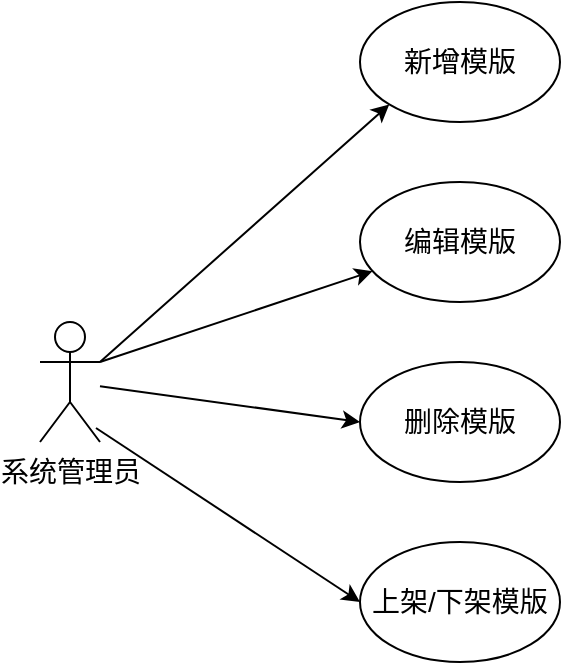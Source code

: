 <mxfile version="24.0.7" type="github">
  <diagram name="第 1 页" id="zQ3N-RfsQXxtyMJgw5pa">
    <mxGraphModel dx="2074" dy="1146" grid="1" gridSize="10" guides="1" tooltips="1" connect="1" arrows="1" fold="1" page="1" pageScale="1" pageWidth="827" pageHeight="1169" math="0" shadow="0">
      <root>
        <mxCell id="0" />
        <mxCell id="1" parent="0" />
        <mxCell id="fbW0gLVg6tUTPNa1Lv4N-1" value="系统管理员" style="shape=umlActor;verticalLabelPosition=bottom;verticalAlign=top;html=1;fontSize=14;" parent="1" vertex="1">
          <mxGeometry x="270" y="780" width="30" height="60" as="geometry" />
        </mxCell>
        <mxCell id="fbW0gLVg6tUTPNa1Lv4N-2" value="新增模版" style="ellipse;whiteSpace=wrap;html=1;fontSize=14;" parent="1" vertex="1">
          <mxGeometry x="430" y="620" width="100" height="60" as="geometry" />
        </mxCell>
        <mxCell id="fbW0gLVg6tUTPNa1Lv4N-3" value="编辑模版" style="ellipse;whiteSpace=wrap;html=1;fontSize=14;" parent="1" vertex="1">
          <mxGeometry x="430" y="710" width="100" height="60" as="geometry" />
        </mxCell>
        <mxCell id="fbW0gLVg6tUTPNa1Lv4N-4" value="删除模版" style="ellipse;whiteSpace=wrap;html=1;fontSize=14;" parent="1" vertex="1">
          <mxGeometry x="430" y="800" width="100" height="60" as="geometry" />
        </mxCell>
        <mxCell id="fbW0gLVg6tUTPNa1Lv4N-5" value="上架/下架模版" style="ellipse;whiteSpace=wrap;html=1;fontSize=14;" parent="1" vertex="1">
          <mxGeometry x="430" y="890" width="100" height="60" as="geometry" />
        </mxCell>
        <mxCell id="fbW0gLVg6tUTPNa1Lv4N-6" value="" style="endArrow=classic;html=1;rounded=0;exitX=1;exitY=0.333;exitDx=0;exitDy=0;exitPerimeter=0;entryX=0;entryY=1;entryDx=0;entryDy=0;fontSize=14;" parent="1" source="fbW0gLVg6tUTPNa1Lv4N-1" target="fbW0gLVg6tUTPNa1Lv4N-2" edge="1">
          <mxGeometry width="50" height="50" relative="1" as="geometry">
            <mxPoint x="510" y="890" as="sourcePoint" />
            <mxPoint x="560" y="840" as="targetPoint" />
          </mxGeometry>
        </mxCell>
        <mxCell id="fbW0gLVg6tUTPNa1Lv4N-7" value="" style="endArrow=classic;html=1;rounded=0;exitX=0.933;exitY=0.883;exitDx=0;exitDy=0;exitPerimeter=0;entryX=0;entryY=0.5;entryDx=0;entryDy=0;fontSize=14;" parent="1" source="fbW0gLVg6tUTPNa1Lv4N-1" target="fbW0gLVg6tUTPNa1Lv4N-5" edge="1">
          <mxGeometry width="50" height="50" relative="1" as="geometry">
            <mxPoint x="510" y="890" as="sourcePoint" />
            <mxPoint x="560" y="840" as="targetPoint" />
          </mxGeometry>
        </mxCell>
        <mxCell id="fbW0gLVg6tUTPNa1Lv4N-8" value="" style="endArrow=classic;html=1;rounded=0;fontSize=14;" parent="1" source="fbW0gLVg6tUTPNa1Lv4N-1" edge="1">
          <mxGeometry width="50" height="50" relative="1" as="geometry">
            <mxPoint x="510" y="890" as="sourcePoint" />
            <mxPoint x="430" y="830" as="targetPoint" />
          </mxGeometry>
        </mxCell>
        <mxCell id="fbW0gLVg6tUTPNa1Lv4N-9" value="" style="endArrow=classic;html=1;rounded=0;fontSize=14;" parent="1" target="fbW0gLVg6tUTPNa1Lv4N-3" edge="1">
          <mxGeometry width="50" height="50" relative="1" as="geometry">
            <mxPoint x="300" y="800" as="sourcePoint" />
            <mxPoint x="560" y="840" as="targetPoint" />
          </mxGeometry>
        </mxCell>
      </root>
    </mxGraphModel>
  </diagram>
</mxfile>

